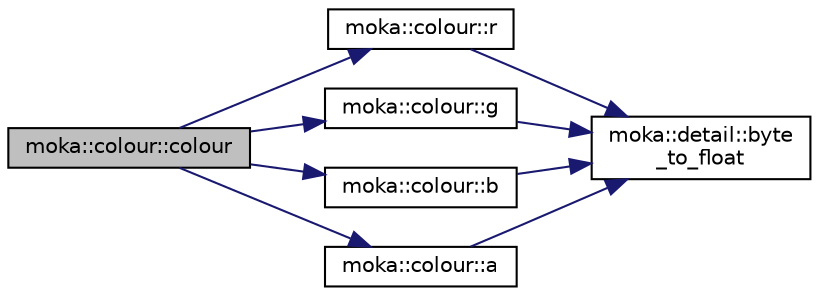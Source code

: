 digraph "moka::colour::colour"
{
 // LATEX_PDF_SIZE
  edge [fontname="Helvetica",fontsize="10",labelfontname="Helvetica",labelfontsize="10"];
  node [fontname="Helvetica",fontsize="10",shape=record];
  rankdir="LR";
  Node0 [label="moka::colour::colour",height=0.2,width=0.4,color="black", fillcolor="grey75", style="filled", fontcolor="black",tooltip=" "];
  Node0 -> Node1 [color="midnightblue",fontsize="10",style="solid",fontname="Helvetica"];
  Node1 [label="moka::colour::r",height=0.2,width=0.4,color="black", fillcolor="white", style="filled",URL="$classmoka_1_1colour.html#a2ec71fd89ba133142c84c3a7a0ce35eb",tooltip=" "];
  Node1 -> Node2 [color="midnightblue",fontsize="10",style="solid",fontname="Helvetica"];
  Node2 [label="moka::detail::byte\l_to_float",height=0.2,width=0.4,color="black", fillcolor="white", style="filled",URL="$namespacemoka_1_1detail.html#a1bd78521b2ac8afefe45a70068c60004",tooltip=" "];
  Node0 -> Node3 [color="midnightblue",fontsize="10",style="solid",fontname="Helvetica"];
  Node3 [label="moka::colour::g",height=0.2,width=0.4,color="black", fillcolor="white", style="filled",URL="$classmoka_1_1colour.html#a884fe789032a1e3a1d40c55f5cf852bd",tooltip=" "];
  Node3 -> Node2 [color="midnightblue",fontsize="10",style="solid",fontname="Helvetica"];
  Node0 -> Node4 [color="midnightblue",fontsize="10",style="solid",fontname="Helvetica"];
  Node4 [label="moka::colour::b",height=0.2,width=0.4,color="black", fillcolor="white", style="filled",URL="$classmoka_1_1colour.html#a091a6fe2b9364663da19e7b561739411",tooltip=" "];
  Node4 -> Node2 [color="midnightblue",fontsize="10",style="solid",fontname="Helvetica"];
  Node0 -> Node5 [color="midnightblue",fontsize="10",style="solid",fontname="Helvetica"];
  Node5 [label="moka::colour::a",height=0.2,width=0.4,color="black", fillcolor="white", style="filled",URL="$classmoka_1_1colour.html#ac2a9d008b8201e9e2b3518f3e1d2de7e",tooltip=" "];
  Node5 -> Node2 [color="midnightblue",fontsize="10",style="solid",fontname="Helvetica"];
}
